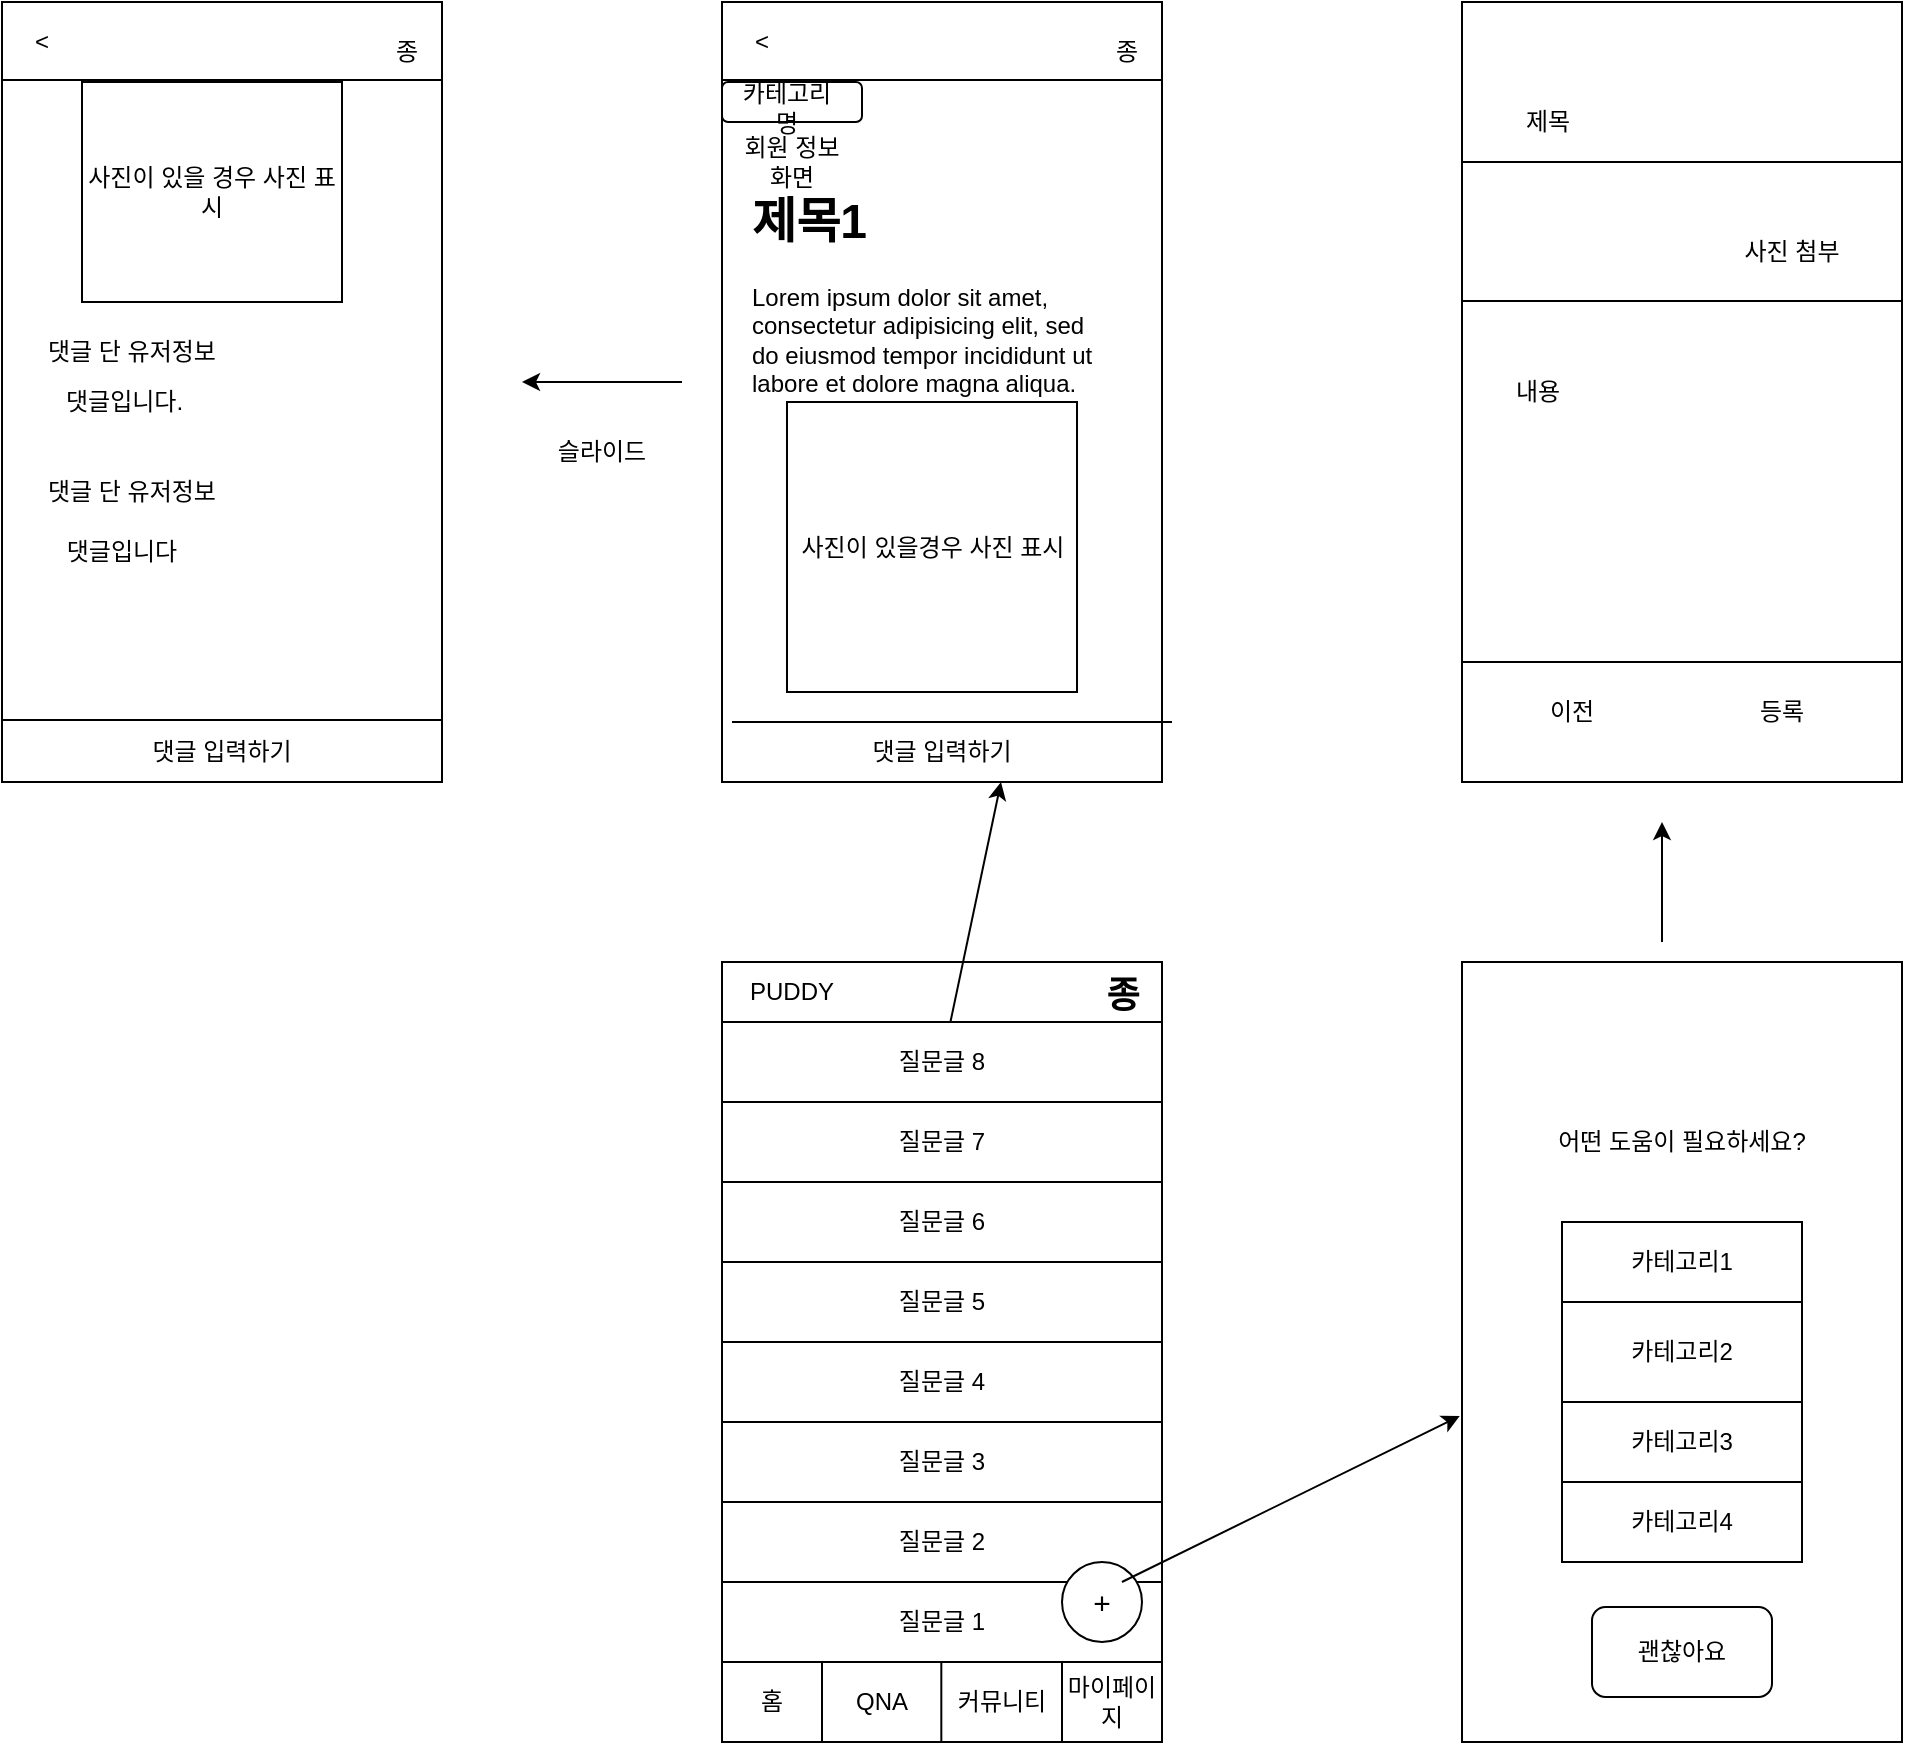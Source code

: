 <mxfile version="21.0.6" type="github">
  <diagram id="R2lEEEUBdFMjLlhIrx00" name="Page-1">
    <mxGraphModel dx="1195" dy="593" grid="1" gridSize="10" guides="1" tooltips="1" connect="1" arrows="1" fold="1" page="1" pageScale="1" pageWidth="1100" pageHeight="1700" math="0" shadow="0" extFonts="Permanent Marker^https://fonts.googleapis.com/css?family=Permanent+Marker">
      <root>
        <mxCell id="0" />
        <mxCell id="1" parent="0" />
        <mxCell id="_CnrDrOJWeDx8ADr5qFw-5" value="" style="rounded=0;whiteSpace=wrap;html=1;direction=south;" parent="1" vertex="1">
          <mxGeometry x="420" y="530" width="220" height="390" as="geometry" />
        </mxCell>
        <mxCell id="_CnrDrOJWeDx8ADr5qFw-7" value="" style="endArrow=none;html=1;rounded=0;" parent="1" edge="1">
          <mxGeometry width="50" height="50" relative="1" as="geometry">
            <mxPoint x="420" y="560" as="sourcePoint" />
            <mxPoint x="640" y="560" as="targetPoint" />
          </mxGeometry>
        </mxCell>
        <mxCell id="_CnrDrOJWeDx8ADr5qFw-8" value="&lt;font style=&quot;font-size: 18px;&quot;&gt;종&lt;/font&gt;" style="text;strokeColor=none;fillColor=none;html=1;fontSize=24;fontStyle=1;verticalAlign=middle;align=center;" parent="1" vertex="1">
          <mxGeometry x="570" y="530" width="100" height="30" as="geometry" />
        </mxCell>
        <mxCell id="_CnrDrOJWeDx8ADr5qFw-10" value="" style="endArrow=none;html=1;rounded=0;" parent="1" edge="1">
          <mxGeometry width="50" height="50" relative="1" as="geometry">
            <mxPoint x="420" y="600" as="sourcePoint" />
            <mxPoint x="640" y="600" as="targetPoint" />
            <Array as="points">
              <mxPoint x="530" y="600" />
            </Array>
          </mxGeometry>
        </mxCell>
        <mxCell id="_CnrDrOJWeDx8ADr5qFw-11" value="" style="endArrow=none;html=1;rounded=0;" parent="1" edge="1">
          <mxGeometry width="50" height="50" relative="1" as="geometry">
            <mxPoint x="420" y="640" as="sourcePoint" />
            <mxPoint x="640" y="640" as="targetPoint" />
          </mxGeometry>
        </mxCell>
        <mxCell id="_CnrDrOJWeDx8ADr5qFw-12" value="" style="endArrow=none;html=1;rounded=0;" parent="1" edge="1">
          <mxGeometry width="50" height="50" relative="1" as="geometry">
            <mxPoint x="420" y="680" as="sourcePoint" />
            <mxPoint x="640" y="680" as="targetPoint" />
          </mxGeometry>
        </mxCell>
        <mxCell id="_CnrDrOJWeDx8ADr5qFw-13" value="" style="endArrow=none;html=1;rounded=0;" parent="1" edge="1">
          <mxGeometry width="50" height="50" relative="1" as="geometry">
            <mxPoint x="420" y="720" as="sourcePoint" />
            <mxPoint x="640" y="720" as="targetPoint" />
          </mxGeometry>
        </mxCell>
        <mxCell id="_CnrDrOJWeDx8ADr5qFw-14" value="" style="endArrow=none;html=1;rounded=0;" parent="1" edge="1">
          <mxGeometry width="50" height="50" relative="1" as="geometry">
            <mxPoint x="420" y="760" as="sourcePoint" />
            <mxPoint x="640" y="760" as="targetPoint" />
          </mxGeometry>
        </mxCell>
        <mxCell id="_CnrDrOJWeDx8ADr5qFw-15" value="" style="endArrow=none;html=1;rounded=0;" parent="1" edge="1">
          <mxGeometry width="50" height="50" relative="1" as="geometry">
            <mxPoint x="420" y="800" as="sourcePoint" />
            <mxPoint x="640" y="800" as="targetPoint" />
          </mxGeometry>
        </mxCell>
        <mxCell id="_CnrDrOJWeDx8ADr5qFw-16" value="" style="endArrow=none;html=1;rounded=0;" parent="1" edge="1">
          <mxGeometry width="50" height="50" relative="1" as="geometry">
            <mxPoint x="420" y="840" as="sourcePoint" />
            <mxPoint x="640" y="840" as="targetPoint" />
          </mxGeometry>
        </mxCell>
        <mxCell id="_CnrDrOJWeDx8ADr5qFw-17" value="" style="endArrow=none;html=1;rounded=0;" parent="1" edge="1">
          <mxGeometry width="50" height="50" relative="1" as="geometry">
            <mxPoint x="420" y="880" as="sourcePoint" />
            <mxPoint x="640" y="880" as="targetPoint" />
          </mxGeometry>
        </mxCell>
        <mxCell id="_CnrDrOJWeDx8ADr5qFw-18" value="" style="endArrow=none;html=1;rounded=0;" parent="1" edge="1">
          <mxGeometry width="50" height="50" relative="1" as="geometry">
            <mxPoint x="470" y="920" as="sourcePoint" />
            <mxPoint x="470" y="880" as="targetPoint" />
          </mxGeometry>
        </mxCell>
        <mxCell id="_CnrDrOJWeDx8ADr5qFw-19" value="" style="endArrow=none;html=1;rounded=0;" parent="1" edge="1">
          <mxGeometry width="50" height="50" relative="1" as="geometry">
            <mxPoint x="529.66" y="920" as="sourcePoint" />
            <mxPoint x="529.66" y="880" as="targetPoint" />
          </mxGeometry>
        </mxCell>
        <mxCell id="_CnrDrOJWeDx8ADr5qFw-20" value="" style="endArrow=none;html=1;rounded=0;" parent="1" edge="1">
          <mxGeometry width="50" height="50" relative="1" as="geometry">
            <mxPoint x="590" y="920" as="sourcePoint" />
            <mxPoint x="590" y="880" as="targetPoint" />
          </mxGeometry>
        </mxCell>
        <mxCell id="_CnrDrOJWeDx8ADr5qFw-21" value="홈" style="text;html=1;strokeColor=none;fillColor=none;align=center;verticalAlign=middle;whiteSpace=wrap;rounded=0;" parent="1" vertex="1">
          <mxGeometry x="420" y="880" width="50" height="40" as="geometry" />
        </mxCell>
        <mxCell id="_CnrDrOJWeDx8ADr5qFw-22" value="QNA" style="text;html=1;strokeColor=none;fillColor=none;align=center;verticalAlign=middle;whiteSpace=wrap;rounded=0;" parent="1" vertex="1">
          <mxGeometry x="470" y="880" width="60" height="40" as="geometry" />
        </mxCell>
        <mxCell id="_CnrDrOJWeDx8ADr5qFw-23" value="커뮤니티" style="text;html=1;strokeColor=none;fillColor=none;align=center;verticalAlign=middle;whiteSpace=wrap;rounded=0;" parent="1" vertex="1">
          <mxGeometry x="530" y="880" width="60" height="40" as="geometry" />
        </mxCell>
        <mxCell id="_CnrDrOJWeDx8ADr5qFw-24" value="마이페이지" style="text;html=1;strokeColor=none;fillColor=none;align=center;verticalAlign=middle;whiteSpace=wrap;rounded=0;" parent="1" vertex="1">
          <mxGeometry x="590" y="880" width="50" height="40" as="geometry" />
        </mxCell>
        <mxCell id="_CnrDrOJWeDx8ADr5qFw-25" value="&lt;font style=&quot;font-size: 15px;&quot;&gt;+&lt;/font&gt;" style="ellipse;whiteSpace=wrap;html=1;aspect=fixed;" parent="1" vertex="1">
          <mxGeometry x="590" y="830" width="40" height="40" as="geometry" />
        </mxCell>
        <mxCell id="_CnrDrOJWeDx8ADr5qFw-26" value="질문글 8" style="text;html=1;strokeColor=none;fillColor=none;align=center;verticalAlign=middle;whiteSpace=wrap;rounded=0;" parent="1" vertex="1">
          <mxGeometry x="420" y="560" width="220" height="40" as="geometry" />
        </mxCell>
        <mxCell id="_CnrDrOJWeDx8ADr5qFw-27" value="질문글 7" style="text;html=1;strokeColor=none;fillColor=none;align=center;verticalAlign=middle;whiteSpace=wrap;rounded=0;" parent="1" vertex="1">
          <mxGeometry x="420" y="600" width="220" height="40" as="geometry" />
        </mxCell>
        <mxCell id="_CnrDrOJWeDx8ADr5qFw-28" value="질문글 6" style="text;html=1;strokeColor=none;fillColor=none;align=center;verticalAlign=middle;whiteSpace=wrap;rounded=0;" parent="1" vertex="1">
          <mxGeometry x="420" y="640" width="220" height="40" as="geometry" />
        </mxCell>
        <mxCell id="_CnrDrOJWeDx8ADr5qFw-29" value="질문글 5" style="text;html=1;strokeColor=none;fillColor=none;align=center;verticalAlign=middle;whiteSpace=wrap;rounded=0;" parent="1" vertex="1">
          <mxGeometry x="420" y="680" width="220" height="40" as="geometry" />
        </mxCell>
        <mxCell id="_CnrDrOJWeDx8ADr5qFw-30" value="질문글 4" style="text;html=1;strokeColor=none;fillColor=none;align=center;verticalAlign=middle;whiteSpace=wrap;rounded=0;" parent="1" vertex="1">
          <mxGeometry x="420" y="720" width="220" height="40" as="geometry" />
        </mxCell>
        <mxCell id="_CnrDrOJWeDx8ADr5qFw-31" value="질문글 3" style="text;html=1;strokeColor=none;fillColor=none;align=center;verticalAlign=middle;whiteSpace=wrap;rounded=0;" parent="1" vertex="1">
          <mxGeometry x="420" y="760" width="220" height="40" as="geometry" />
        </mxCell>
        <mxCell id="_CnrDrOJWeDx8ADr5qFw-32" value="질문글 2" style="text;html=1;strokeColor=none;fillColor=none;align=center;verticalAlign=middle;whiteSpace=wrap;rounded=0;" parent="1" vertex="1">
          <mxGeometry x="420" y="800" width="220" height="40" as="geometry" />
        </mxCell>
        <mxCell id="_CnrDrOJWeDx8ADr5qFw-33" value="질문글 1" style="text;html=1;strokeColor=none;fillColor=none;align=center;verticalAlign=middle;whiteSpace=wrap;rounded=0;" parent="1" vertex="1">
          <mxGeometry x="420" y="840" width="220" height="40" as="geometry" />
        </mxCell>
        <mxCell id="_CnrDrOJWeDx8ADr5qFw-35" value="PUDDY" style="text;html=1;strokeColor=none;fillColor=none;align=center;verticalAlign=middle;whiteSpace=wrap;rounded=0;" parent="1" vertex="1">
          <mxGeometry x="420" y="530" width="70" height="30" as="geometry" />
        </mxCell>
        <mxCell id="_CnrDrOJWeDx8ADr5qFw-36" value="" style="rounded=0;whiteSpace=wrap;html=1;direction=south;" parent="1" vertex="1">
          <mxGeometry x="790" y="530" width="220" height="390" as="geometry" />
        </mxCell>
        <mxCell id="_CnrDrOJWeDx8ADr5qFw-37" value="어떤 도움이 필요하세요?" style="text;html=1;strokeColor=none;fillColor=none;align=center;verticalAlign=middle;whiteSpace=wrap;rounded=0;" parent="1" vertex="1">
          <mxGeometry x="805" y="600" width="190" height="40" as="geometry" />
        </mxCell>
        <mxCell id="uqA63Ws1bnyRabxGnWh8-3" value="" style="rounded=0;whiteSpace=wrap;html=1;direction=south;" parent="1" vertex="1">
          <mxGeometry x="840" y="660" width="120" height="170" as="geometry" />
        </mxCell>
        <mxCell id="uqA63Ws1bnyRabxGnWh8-4" value="" style="endArrow=none;html=1;rounded=0;" parent="1" edge="1">
          <mxGeometry width="50" height="50" relative="1" as="geometry">
            <mxPoint x="840" y="700" as="sourcePoint" />
            <mxPoint x="960" y="700" as="targetPoint" />
          </mxGeometry>
        </mxCell>
        <mxCell id="uqA63Ws1bnyRabxGnWh8-5" value="" style="endArrow=none;html=1;rounded=0;" parent="1" edge="1">
          <mxGeometry width="50" height="50" relative="1" as="geometry">
            <mxPoint x="840" y="750" as="sourcePoint" />
            <mxPoint x="960" y="750" as="targetPoint" />
          </mxGeometry>
        </mxCell>
        <mxCell id="uqA63Ws1bnyRabxGnWh8-6" value="" style="endArrow=none;html=1;rounded=0;" parent="1" edge="1">
          <mxGeometry width="50" height="50" relative="1" as="geometry">
            <mxPoint x="840" y="790" as="sourcePoint" />
            <mxPoint x="960" y="790" as="targetPoint" />
          </mxGeometry>
        </mxCell>
        <mxCell id="uqA63Ws1bnyRabxGnWh8-8" value="카테고리1" style="text;html=1;strokeColor=none;fillColor=none;align=center;verticalAlign=middle;whiteSpace=wrap;rounded=0;" parent="1" vertex="1">
          <mxGeometry x="840" y="660" width="120" height="40" as="geometry" />
        </mxCell>
        <mxCell id="uqA63Ws1bnyRabxGnWh8-10" value="카테고리3&lt;br&gt;" style="text;html=1;strokeColor=none;fillColor=none;align=center;verticalAlign=middle;whiteSpace=wrap;rounded=0;" parent="1" vertex="1">
          <mxGeometry x="840" y="750" width="120" height="40" as="geometry" />
        </mxCell>
        <mxCell id="uqA63Ws1bnyRabxGnWh8-11" value="카테고리2" style="text;html=1;strokeColor=none;fillColor=none;align=center;verticalAlign=middle;whiteSpace=wrap;rounded=0;" parent="1" vertex="1">
          <mxGeometry x="840" y="700" width="120" height="50" as="geometry" />
        </mxCell>
        <mxCell id="uqA63Ws1bnyRabxGnWh8-12" value="카테고리4" style="text;html=1;strokeColor=none;fillColor=none;align=center;verticalAlign=middle;whiteSpace=wrap;rounded=0;" parent="1" vertex="1">
          <mxGeometry x="840" y="790" width="120" height="40" as="geometry" />
        </mxCell>
        <mxCell id="uqA63Ws1bnyRabxGnWh8-13" value="" style="endArrow=classic;html=1;rounded=0;" parent="1" edge="1">
          <mxGeometry width="50" height="50" relative="1" as="geometry">
            <mxPoint x="890" y="520" as="sourcePoint" />
            <mxPoint x="890" y="460" as="targetPoint" />
          </mxGeometry>
        </mxCell>
        <mxCell id="uqA63Ws1bnyRabxGnWh8-14" value="" style="rounded=0;whiteSpace=wrap;html=1;direction=south;" parent="1" vertex="1">
          <mxGeometry x="790" y="50" width="220" height="390" as="geometry" />
        </mxCell>
        <mxCell id="uqA63Ws1bnyRabxGnWh8-16" value="제목" style="text;html=1;strokeColor=none;fillColor=none;align=left;verticalAlign=middle;whiteSpace=wrap;rounded=0;" parent="1" vertex="1">
          <mxGeometry x="820" y="90" width="170" height="40" as="geometry" />
        </mxCell>
        <mxCell id="uqA63Ws1bnyRabxGnWh8-17" value="내용" style="text;html=1;strokeColor=none;fillColor=none;align=left;verticalAlign=middle;whiteSpace=wrap;rounded=0;" parent="1" vertex="1">
          <mxGeometry x="815" y="140" width="170" height="210" as="geometry" />
        </mxCell>
        <mxCell id="uqA63Ws1bnyRabxGnWh8-18" value="사진 첨부" style="text;html=1;strokeColor=none;fillColor=none;align=center;verticalAlign=middle;whiteSpace=wrap;rounded=0;" parent="1" vertex="1">
          <mxGeometry x="925" y="160" width="60" height="30" as="geometry" />
        </mxCell>
        <mxCell id="uqA63Ws1bnyRabxGnWh8-19" value="등록" style="text;html=1;strokeColor=none;fillColor=none;align=center;verticalAlign=middle;whiteSpace=wrap;rounded=0;" parent="1" vertex="1">
          <mxGeometry x="920" y="390" width="60" height="30" as="geometry" />
        </mxCell>
        <mxCell id="uqA63Ws1bnyRabxGnWh8-20" value="이전" style="text;html=1;strokeColor=none;fillColor=none;align=center;verticalAlign=middle;whiteSpace=wrap;rounded=0;" parent="1" vertex="1">
          <mxGeometry x="815" y="390" width="60" height="30" as="geometry" />
        </mxCell>
        <mxCell id="uqA63Ws1bnyRabxGnWh8-21" value="" style="endArrow=none;html=1;rounded=0;" parent="1" edge="1">
          <mxGeometry width="50" height="50" relative="1" as="geometry">
            <mxPoint x="790" y="130" as="sourcePoint" />
            <mxPoint x="1010" y="130" as="targetPoint" />
          </mxGeometry>
        </mxCell>
        <mxCell id="uqA63Ws1bnyRabxGnWh8-23" value="" style="endArrow=none;html=1;rounded=0;" parent="1" edge="1">
          <mxGeometry width="50" height="50" relative="1" as="geometry">
            <mxPoint x="790" y="199.5" as="sourcePoint" />
            <mxPoint x="1010" y="199.5" as="targetPoint" />
          </mxGeometry>
        </mxCell>
        <mxCell id="uqA63Ws1bnyRabxGnWh8-24" value="" style="endArrow=none;html=1;rounded=0;" parent="1" edge="1">
          <mxGeometry width="50" height="50" relative="1" as="geometry">
            <mxPoint x="790" y="380" as="sourcePoint" />
            <mxPoint x="1010" y="380" as="targetPoint" />
          </mxGeometry>
        </mxCell>
        <mxCell id="uqA63Ws1bnyRabxGnWh8-26" value="" style="rounded=1;whiteSpace=wrap;html=1;" parent="1" vertex="1">
          <mxGeometry x="855" y="852.5" width="90" height="45" as="geometry" />
        </mxCell>
        <mxCell id="uqA63Ws1bnyRabxGnWh8-25" value="괜찮아요" style="text;html=1;strokeColor=none;fillColor=none;align=center;verticalAlign=middle;whiteSpace=wrap;rounded=0;" parent="1" vertex="1">
          <mxGeometry x="870" y="860" width="60" height="30" as="geometry" />
        </mxCell>
        <mxCell id="PD1ADR4OSrYmh7XjG5uD-1" value="" style="endArrow=classic;html=1;rounded=0;exitX=0.909;exitY=0;exitDx=0;exitDy=0;exitPerimeter=0;entryX=0.582;entryY=1.005;entryDx=0;entryDy=0;entryPerimeter=0;" edge="1" parent="1" source="_CnrDrOJWeDx8ADr5qFw-33" target="_CnrDrOJWeDx8ADr5qFw-36">
          <mxGeometry width="50" height="50" relative="1" as="geometry">
            <mxPoint x="680" y="719" as="sourcePoint" />
            <mxPoint x="740" y="719" as="targetPoint" />
          </mxGeometry>
        </mxCell>
        <mxCell id="PD1ADR4OSrYmh7XjG5uD-3" value="" style="rounded=0;whiteSpace=wrap;html=1;direction=south;" vertex="1" parent="1">
          <mxGeometry x="420" y="50" width="220" height="390" as="geometry" />
        </mxCell>
        <mxCell id="PD1ADR4OSrYmh7XjG5uD-4" value="" style="endArrow=classic;html=1;rounded=0;" edge="1" parent="1" source="_CnrDrOJWeDx8ADr5qFw-26">
          <mxGeometry width="50" height="50" relative="1" as="geometry">
            <mxPoint x="559.5" y="500" as="sourcePoint" />
            <mxPoint x="559.5" y="440" as="targetPoint" />
          </mxGeometry>
        </mxCell>
        <mxCell id="PD1ADR4OSrYmh7XjG5uD-5" value="&amp;lt;" style="text;html=1;strokeColor=none;fillColor=none;align=center;verticalAlign=middle;whiteSpace=wrap;rounded=0;" vertex="1" parent="1">
          <mxGeometry x="420" y="50" width="40" height="40" as="geometry" />
        </mxCell>
        <mxCell id="PD1ADR4OSrYmh7XjG5uD-6" value="종" style="text;html=1;strokeColor=none;fillColor=none;align=right;verticalAlign=middle;whiteSpace=wrap;rounded=0;" vertex="1" parent="1">
          <mxGeometry x="570" y="60" width="60" height="30" as="geometry" />
        </mxCell>
        <mxCell id="PD1ADR4OSrYmh7XjG5uD-8" value="" style="endArrow=none;html=1;rounded=0;" edge="1" parent="1">
          <mxGeometry width="50" height="50" relative="1" as="geometry">
            <mxPoint x="420" y="89" as="sourcePoint" />
            <mxPoint x="640" y="89" as="targetPoint" />
          </mxGeometry>
        </mxCell>
        <mxCell id="PD1ADR4OSrYmh7XjG5uD-12" value="" style="rounded=1;whiteSpace=wrap;html=1;" vertex="1" parent="1">
          <mxGeometry x="420" y="90" width="70" height="20" as="geometry" />
        </mxCell>
        <mxCell id="PD1ADR4OSrYmh7XjG5uD-9" value="카테고리명" style="text;html=1;strokeColor=none;fillColor=none;align=center;verticalAlign=middle;whiteSpace=wrap;rounded=0;" vertex="1" parent="1">
          <mxGeometry x="425" y="95" width="55" height="15" as="geometry" />
        </mxCell>
        <mxCell id="PD1ADR4OSrYmh7XjG5uD-10" value="회원 정보 화면" style="text;html=1;strokeColor=none;fillColor=none;align=center;verticalAlign=middle;whiteSpace=wrap;rounded=0;" vertex="1" parent="1">
          <mxGeometry x="425" y="110" width="60" height="40" as="geometry" />
        </mxCell>
        <mxCell id="PD1ADR4OSrYmh7XjG5uD-15" value="&lt;h1&gt;제목1&lt;/h1&gt;&lt;p&gt;Lorem ipsum dolor sit amet, consectetur adipisicing elit, sed do eiusmod tempor incididunt ut labore et dolore magna aliqua.&lt;/p&gt;" style="text;html=1;strokeColor=none;fillColor=none;spacing=5;spacingTop=-20;whiteSpace=wrap;overflow=hidden;rounded=0;" vertex="1" parent="1">
          <mxGeometry x="430" y="140" width="190" height="120" as="geometry" />
        </mxCell>
        <mxCell id="PD1ADR4OSrYmh7XjG5uD-16" value="사진이 있을경우 사진 표시" style="whiteSpace=wrap;html=1;aspect=fixed;" vertex="1" parent="1">
          <mxGeometry x="452.5" y="250" width="145" height="145" as="geometry" />
        </mxCell>
        <mxCell id="PD1ADR4OSrYmh7XjG5uD-17" value="" style="endArrow=classic;html=1;rounded=0;" edge="1" parent="1">
          <mxGeometry width="50" height="50" relative="1" as="geometry">
            <mxPoint x="400" y="240" as="sourcePoint" />
            <mxPoint x="320" y="240" as="targetPoint" />
          </mxGeometry>
        </mxCell>
        <mxCell id="PD1ADR4OSrYmh7XjG5uD-18" value="" style="rounded=0;whiteSpace=wrap;html=1;direction=south;" vertex="1" parent="1">
          <mxGeometry x="60" y="50" width="220" height="390" as="geometry" />
        </mxCell>
        <mxCell id="PD1ADR4OSrYmh7XjG5uD-19" value="&amp;lt;" style="text;html=1;strokeColor=none;fillColor=none;align=center;verticalAlign=middle;whiteSpace=wrap;rounded=0;" vertex="1" parent="1">
          <mxGeometry x="60" y="50" width="40" height="40" as="geometry" />
        </mxCell>
        <mxCell id="PD1ADR4OSrYmh7XjG5uD-20" value="종" style="text;html=1;strokeColor=none;fillColor=none;align=right;verticalAlign=middle;whiteSpace=wrap;rounded=0;" vertex="1" parent="1">
          <mxGeometry x="210" y="60" width="60" height="30" as="geometry" />
        </mxCell>
        <mxCell id="PD1ADR4OSrYmh7XjG5uD-21" value="" style="endArrow=none;html=1;rounded=0;" edge="1" parent="1">
          <mxGeometry width="50" height="50" relative="1" as="geometry">
            <mxPoint x="60" y="89" as="sourcePoint" />
            <mxPoint x="280" y="89" as="targetPoint" />
          </mxGeometry>
        </mxCell>
        <mxCell id="PD1ADR4OSrYmh7XjG5uD-27" value="슬라이드" style="text;html=1;strokeColor=none;fillColor=none;align=center;verticalAlign=middle;whiteSpace=wrap;rounded=0;" vertex="1" parent="1">
          <mxGeometry x="330" y="260" width="60" height="30" as="geometry" />
        </mxCell>
        <mxCell id="PD1ADR4OSrYmh7XjG5uD-30" value="댓글 단 유저정보" style="text;html=1;strokeColor=none;fillColor=none;align=center;verticalAlign=middle;whiteSpace=wrap;rounded=0;" vertex="1" parent="1">
          <mxGeometry x="80" y="210" width="90" height="30" as="geometry" />
        </mxCell>
        <mxCell id="PD1ADR4OSrYmh7XjG5uD-32" value="" style="endArrow=none;html=1;rounded=0;" edge="1" parent="1">
          <mxGeometry width="50" height="50" relative="1" as="geometry">
            <mxPoint x="425" y="410" as="sourcePoint" />
            <mxPoint x="645" y="410" as="targetPoint" />
          </mxGeometry>
        </mxCell>
        <mxCell id="PD1ADR4OSrYmh7XjG5uD-33" value="댓글 입력하기" style="text;html=1;strokeColor=none;fillColor=none;align=center;verticalAlign=middle;whiteSpace=wrap;rounded=0;" vertex="1" parent="1">
          <mxGeometry x="420" y="410" width="220" height="30" as="geometry" />
        </mxCell>
        <mxCell id="PD1ADR4OSrYmh7XjG5uD-34" value="댓글입니다." style="text;html=1;strokeColor=none;fillColor=none;align=left;verticalAlign=middle;whiteSpace=wrap;rounded=0;" vertex="1" parent="1">
          <mxGeometry x="90" y="230" width="147.5" height="40" as="geometry" />
        </mxCell>
        <mxCell id="PD1ADR4OSrYmh7XjG5uD-35" value="댓글 단 유저정보" style="text;html=1;strokeColor=none;fillColor=none;align=center;verticalAlign=middle;whiteSpace=wrap;rounded=0;" vertex="1" parent="1">
          <mxGeometry x="80" y="280" width="90" height="30" as="geometry" />
        </mxCell>
        <mxCell id="PD1ADR4OSrYmh7XjG5uD-36" value="댓글입니다" style="text;html=1;strokeColor=none;fillColor=none;align=center;verticalAlign=middle;whiteSpace=wrap;rounded=0;" vertex="1" parent="1">
          <mxGeometry x="80" y="310" width="80" height="30" as="geometry" />
        </mxCell>
        <mxCell id="PD1ADR4OSrYmh7XjG5uD-37" value="댓글 입력하기" style="text;html=1;strokeColor=none;fillColor=none;align=center;verticalAlign=middle;whiteSpace=wrap;rounded=0;" vertex="1" parent="1">
          <mxGeometry x="60" y="410" width="220" height="30" as="geometry" />
        </mxCell>
        <mxCell id="PD1ADR4OSrYmh7XjG5uD-40" value="" style="endArrow=none;html=1;rounded=0;" edge="1" parent="1">
          <mxGeometry width="50" height="50" relative="1" as="geometry">
            <mxPoint x="60" y="409" as="sourcePoint" />
            <mxPoint x="280" y="409" as="targetPoint" />
          </mxGeometry>
        </mxCell>
        <mxCell id="PD1ADR4OSrYmh7XjG5uD-41" value="사진이 있을 경우 사진 표시" style="rounded=0;whiteSpace=wrap;html=1;" vertex="1" parent="1">
          <mxGeometry x="100" y="90" width="130" height="110" as="geometry" />
        </mxCell>
      </root>
    </mxGraphModel>
  </diagram>
</mxfile>
